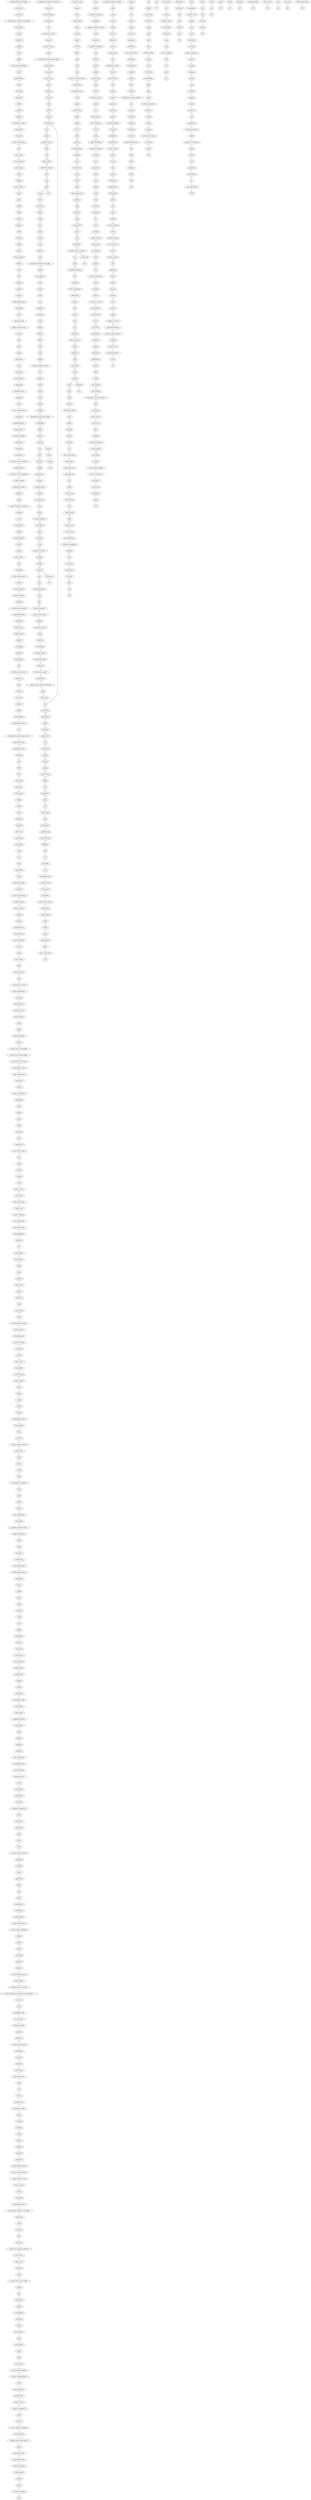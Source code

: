 graph G {
	compound=true
	00 [label="windshield mount bracket"]
	01 [label="arrival time"]
	02 [label=locations]
	03 [label="navigating to a specific destination"]
	04 [label="dash mount"]
	05 [label=missed]
	06 [label=satellites]
	07 [label=stopped]
	08 [label="set up"]
	09 [label=bigger]
	010 [label="blue tooth technology"]
	011 [label=prices]
	012 [label=immediately]
	013 [label=towns]
	014 [label=elevation]
	015 [label=announces]
	016 [label=audible]
	017 [label=updated]
	018 [label=entering]
	019 [label="satellite coverage"]
	020 [label=incomplete]
	021 [label=alternate]
	022 [label="route instructions"]
	023 [label=mac]
	024 [label="power plug"]
	025 [label="user-interface"]
	026 [label="wide screen"]
	027 [label=reality]
	028 [label=garbage]
	029 [label="touch screen"]
	030 [label=larger]
	031 [label=goofy]
	032 [label=visible]
	033 [label=points]
	034 [label=respond]
	035 [label=mapped]
	036 [label=quirk]
	037 [label=services]
	038 [label=trouble]
	039 [label=menus]
	040 [label=pronunciation]
	041 [label=mileage]
	042 [label=zoom]
	043 [label=fits]
	044 [label=troubles]
	045 [label=perform]
	046 [label=controls]
	047 [label="trip planning tool"]
	048 [label=navigating]
	049 [label=street]
	050 [label="acquisition time"]
	051 [label="leather carrying case"]
	052 [label=exceeds]
	053 [label=lock]
	054 [label=wait]
	055 [label=details]
	056 [label="well-priced"]
	057 [label=listen]
	058 [label=accurately]
	059 [label=recalculating]
	060 [label=pocketable]
	061 [label="winshield mount"]
	062 [label=longitude]
	063 [label=record]
	064 [label="time to destination"]
	065 [label=navigated]
	066 [label="lodging features"]
	067 [label="update policy"]
	068 [label="customer support"]
	069 [label=recognition]
	070 [label=rerouting]
	071 [label=dynamically]
	072 [label="turn by turn instructions"]
	073 [label="traffic feature"]
	074 [label="customer service response"]
	075 [label="traffic warning"]
	076 [label="mounting bracket"]
	077 [label=hospitals]
	078 [label=scope]
	079 [label="point of interest database"]
	080 [label=rebooted]
	081 [label="re-calc"]
	082 [label="satellite info"]
	083 [label=reading]
	084 [label="vertical height"]
	085 [label=accents]
	086 [label=quicker]
	087 [label="voice volume"]
	088 [label=late]
	089 [label=resolution]
	090 [label="touch screen menu"]
	091 [label=receiver]
	092 [label="route changes"]
	093 [label="battery backup"]
	094 [label=computed]
	095 [label="touch screen interface"]
	096 [label="audible directions"]
	097 [label=readability]
	098 [label="leather case"]
	099 [label="traffic update"]
	0100 [label=settings]
	0101 [label="re-mapped"]
	0102 [label=foolproof]
	0103 [label=navigational]
	0104 [label=pin]
	0105 [label="functions and menus"]
	0106 [label=numerous]
	0107 [label=bang]
	0108 [label=sensitive]
	0109 [label="view map"]
	0110 [label=theaters]
	0111 [label=higher]
	0112 [label=downloading]
	0113 [label="audiobooks feature"]
	0114 [label=size]
	0115 [label="inputting the street name or city"]
	0116 [label="internal memory"]
	0117 [label="mapping feature"]
	0118 [label=advanced]
	0119 [label=age]
	0120 [label=clock]
	0121 [label=stow]
	0122 [label="up-to-date"]
	0123 [label=pronounce]
	0124 [label="install maps"]
	0125 [label=lodging]
	0126 [label=robotic]
	0127 [label=easiest]
	0128 [label=annoying]
	0129 [label=recognize]
	0130 [label="short cuts"]
	0131 [label="street map"]
	0132 [label="free update"]
	0133 [label=circles]
	0134 [label=eyes]
	0135 [label=miles]
	0136 [label=upgradable]
	0137 [label=lowest]
	0138 [label="firmware update"]
	0139 [label=avoidance]
	0140 [label="voice turn indicator"]
	0141 [label="traffic features"]
	0142 [label="grocery stores"]
	0143 [label=visibility]
	0144 [label=latitude]
	0145 [label="bluetooth sync"]
	0146 [label="internal drive"]
	0147 [label="service stations"]
	0148 [label="re-route"]
	0149 [label=detail]
	0150 [label="new version"]
	0151 [label=field]
	0152 [label="time of arrival"]
	0153 [label=cup]
	0154 [label="calculates the route"]
	0155 [label="alarm clock feature"]
	0156 [label=shortcuts]
	0157 [label="extra features"]
	0158 [label="ability to zoom"]
	0159 [label="online support"]
	0160 [label=jumps]
	0161 [label=lodges]
	0162 [label="software update"]
	0163 [label=clearest]
	0164 [label="mount for the windshield"]
	0165 [label="turn by turn voice prompts"]
	0166 [label="estimated arrival time"]
	0167 [label="instruction to turn"]
	0168 [label="input information"]
	0169 [label="screen size"]
	0170 [label=wasted]
	0171 [label="points of interests"]
	0172 [label=knowledge]
	0173 [label=quirks]
	0174 [label="pre-plot"]
	0175 [label=major]
	0176 [label=upload]
	0177 [label="map data"]
	0178 [label=spent]
	0179 [label="parking lots"]
	0180 [label="size of the screen"]
	0181 [label=lags]
	0182 [label=tough]
	0183 [label=smooth]
	0184 [label=charged]
	0185 [label=visual]
	0186 [label="street to turn"]
	0187 [label="lock feature"]
	0188 [label="bean bag mount"]
	0189 [label="robotic voice"]
	0190 [label="closest location"]
	0191 [label="vocal commands"]
	0192 [label="names of streets"]
	0193 [label=knowledgeable]
	0194 [label=refigured]
	0195 [label=die]
	0196 [label="user-friendly"]
	0197 [label=investments]
	0198 [label=defect]
	0199 [label=drive]
	0200 [label=expense]
	0201 [label="power cord"]
	0202 [label=precise]
	0203 [label=functions]
	0204 [label=sized]
	0205 [label=connecting]
	0206 [label=strong]
	0207 [label="recalculation warning"]
	0208 [label="antenna input"]
	0209 [label=underestimates]
	0210 [label="verbal warning"]
	0211 [label=congested]
	0212 [label=reduced]
	0213 [label="time to turn"]
	0214 [label=investment]
	0215 [label="routing mode"]
	0216 [label="search engine"]
	0217 [label=waste]
	0218 [label=design]
	0219 [label=canada]
	0220 [label=choose]
	0221 [label=minimal]
	0222 [label="synthesized voices"]
	0223 [label="trip planning"]
	0224 [label=sharp]
	0225 [label=accuracy]
	0226 [label="text-to-speech feature"]
	0227 [label="traffic alerts"]
	0228 [label=glitch]
	0229 [label=beauty]
	0230 [label=routed]
	0231 [label=bangs]
	0232 [label="coverage of navigation"]
	0233 [label=colors]
	0234 [label=night]
	0235 [label=budget]
	0236 [label=halfway]
	0237 [label="map coordinates"]
	0238 [label=directional]
	0239 [label="satellite acquisition time"]
	0240 [label="display brightness"]
	0241 [label=stable]
	0242 [label=wider]
	0243 [label=problems]
	0244 [label=cumbersome]
	0245 [label="verbal directions"]
	0246 [label="audible information"]
	0247 [label=compatible]
	0248 [label=breeze]
	0249 [label=guided]
	0250 [label=looses]
	0251 [label=vague]
	0252 [label=acquired]
	0253 [label=cradle]
	0254 [label=stays]
	0255 [label=lagged]
	0256 [label=convenience]
	0257 [label=defective]
	0258 [label="road trips"]
	0259 [label="carrying case"]
	0260 [label="map up-grade"]
	0261 [label="traffic report"]
	0262 [label="audible book"]
	0263 [label=colleges]
	0264 [label=loudest]
	0265 [label=functioning]
	0266 [label="recalculate route"]
	0267 [label=recalculation]
	0268 [label="audio books"]
	0269 [label="mapping software"]
	0270 [label="traffic lights"]
	0271 [label=malls]
	0272 [label=efficient]
	0273 [label=outdated]
	0274 [label=designers]
	0275 [label="voice navigation"]
	0276 [label="navigation points"]
	0277 [label="route planning"]
	0278 [label=responsiveness]
	0279 [label=saving]
	0280 [label="map update"]
	0281 [label="post offices"]
	0282 [label="local data"]
	0283 [label="inherent congestion"]
	0284 [label=froze]
	0285 [label=businesses]
	0286 [label=inaccurate]
	0287 [label=closer]
	0288 [label=shows]
	0289 [label=covers]
	0290 [label="turn-by-turn directions"]
	0291 [label=acquiring]
	0292 [label=daylight]
	0293 [label=slower]
	0294 [label=dashboard]
	0295 [label=broad]
	0296 [label=slim]
	0297 [label=empty]
	0298 [label=microphone]
	0299 [label=calculations]
	0300 [label="traffic updates"]
	0301 [label="support experience"]
	0302 [label="touch screen capability"]
	0303 [label=showed]
	0304 [label=qwerty]
	0305 [label=bulkier]
	0306 [label=visualized]
	0307 [label=graphics]
	0308 [label=glitches]
	0309 [label="re-calculating routes"]
	0310 [label="input method"]
	0311 [label="estimated time of arrival"]
	0312 [label="auto re-routing for incorrect turns features"]
	0313 [label="rest area"]
	0314 [label=share]
	0315 [label="headphone plug"]
	0316 [label="re-calculates"]
	0317 [label="window bracket"]
	0318 [label=pinpoint]
	0319 [label=hardware]
	0320 [label="satellite acquisition"]
	0321 [label=complicated]
	0322 [label=machine]
	0323 [label=exceeded]
	0324 [label=replaceable]
	0325 [label="point of interest"]
	0326 [label=priced]
	0327 [label=rich]
	0328 [label=misses]
	0329 [label="satelite view"]
	0330 [label="graphical control"]
	0331 [label=pricey]
	0332 [label=avoiding]
	0333 [label=searches]
	0334 [label=telling]
	0335 [label=airports]
	0336 [label=complete]
	0337 [label=infinitely]
	0338 [label=adjustable]
	0339 [label="recalculating feature"]
	0340 [label="touch screen feature"]
	0341 [label="interface and set up"]
	0342 [label="screen clarity"]
	0343 [label=sharper]
	0344 [label=recharged]
	0345 [label="windshield mount"]
	0346 [label="enunciation of streets and roads"]
	0347 [label=addressing]
	0348 [label=abroad]
	0349 [label=reroutes]
	0350 [label=free]
	0351 [label="gas prices"]
	0352 [label="support for mapping software"]
	0353 [label="turn by turn"]
	0354 [label="feature set"]
	0355 [label=extensive]
	0356 [label=combo]
	0357 [label="audio names of the street"]
	0358 [label=steered]
	0359 [label=bill]
	0360 [label="auto detour"]
	0361 [label=garbled]
	0362 [label=customizable]
	0363 [label=receiving]
	0364 [label=sounds]
	0365 [label="tech support"]
	0366 [label=paid]
	0367 [label=recalculated]
	0368 [label=dollars]
	0369 [label=proof]
	0370 [label="map screen"]
	0371 [label="day-to-day navigating"]
	0372 [label="battery saving options"]
	0373 [label=layout]
	0374 [label="map databases"]
	0375 [label="pocket-sized"]
	0376 [label="battery meter"]
	0377 [label="speech recognition"]
	0378 [label=sound]
	0379 [label=favorites]
	0380 [label="text to speech capability"]
	0381 [label="tourism places"]
	0382 [label="talking street name feature"]
	0383 [label=quirky]
	0384 [label="instruction book"]
	0385 [label="bluetooth feature"]
	0386 [label="software updates"]
	0387 [label="traffic reports"]
	0388 [label=obsolete]
	0389 [label=notify]
	0390 [label="car power adapter"]
	10 [label="pedestrian navigation function"]
	11 [label="small size"]
	12 [label="menu options"]
	13 [label=usefulness]
	14 [label=user]
	15 [label="auto-adjust mode"]
	16 [label=prompts]
	17 [label="route choices"]
	18 [label=adjust]
	19 [label="windshield mount power supply"]
	110 [label=cheaper]
	111 [label=bugs]
	112 [label=suction]
	113 [label="shortest route"]
	114 [label=changed]
	115 [label="eating places"]
	116 [label="dining info"]
	117 [label="spoken street names"]
	118 [label=led]
	119 [label=opposite]
	120 [label=attractions]
	121 [label="restaurants and hotels"]
	122 [label=sunglasses]
	123 [label=freezes]
	124 [label=cable]
	125 [label="fast route"]
	126 [label="choice of views"]
	127 [label=dead]
	128 [label=reception]
	129 [label=calling]
	130 [label=reconfigured]
	131 [label="speaker phone"]
	132 [label=find]
	133 [label=warns]
	134 [label=travelling]
	135 [label="input intersections"]
	136 [label=compact]
	137 [label=speed]
	138 [label=frozen]
	139 [label=effective]
	140 [label="automatic updates"]
	141 [label=working]
	142 [label=accent]
	143 [label="map display"]
	144 [label=roads]
	145 [label=bargain]
	146 [label=hands]
	147 [label=tons]
	148 [label=adequate]
	149 [label=recognized]
	150 [label=choice]
	151 [label=carry]
	152 [label="to find a satellite"]
	153 [label=lane]
	154 [label=europe]
	155 [label=load]
	156 [label=handy]
	157 [label=fell]
	158 [label=sexy]
	159 [label=updates]
	160 [label=dependable]
	161 [label=operation]
	162 [label=drawbacks]
	163 [label="startup time"]
	164 [label=cities]
	165 [label=bulky]
	166 [label="battery life"]
	167 [label=predict]
	168 [label=quickest]
	169 [label=cost]
	170 [label="european maps"]
	171 [label=buck]
	172 [label=acquire]
	173 [label=weight]
	174 [label=suggestions]
	175 [label=portable]
	176 [label="satellite signal"]
	177 [label=inability]
	178 [label="auto dimmer"]
	179 [label=exact]
	180 [label=parks]
	181 [label=supermarkets]
	182 [label=lacks]
	183 [label="touch-screen"]
	184 [label="alternative directions"]
	185 [label="directions on multi-lane highways"]
	186 [label=freeze]
	187 [label=portability]
	188 [label="country roads"]
	189 [label=designed]
	190 [label=slide]
	191 [label=streets]
	192 [label="voice directions"]
	193 [label=message]
	194 [label="brightness of the screen"]
	195 [label="technical support"]
	196 [label="saying street names"]
	197 [label=eateries]
	198 [label="portable system"]
	199 [label=setup]
	1100 [label=shortcut]
	1101 [label=lightweight]
	1102 [label="satellite signals"]
	1103 [label="external antenna"]
	1104 [label=estimates]
	1105 [label="instruction manual"]
	1106 [label=spectacular]
	1107 [label="feature of lane specific directions"]
	1108 [label=motel]
	1109 [label="traffic data"]
	1110 [label="detour feature"]
	1111 [label=reasonable]
	1112 [label=hangs]
	1113 [label=odd]
	1114 [label="preloaded information"]
	1115 [label="real-time traffic"]
	1116 [label=upgradeable]
	1117 [label=incorrectly]
	1118 [label="favorite places"]
	1119 [label="traffic service"]
	1120 [label=responsive]
	1121 [label="to get around traffic"]
	1122 [label=heard]
	1123 [label="on-screen buttons"]
	1124 [label=restricted]
	1125 [label=shut]
	1126 [label=rely]
	1127 [label="price range"]
	1128 [label=stuck]
	1129 [label=performed]
	1130 [label="updated map"]
	1131 [label="voice direction"]
	1132 [label=difficulty]
	1133 [label=alot]
	1134 [label=tts]
	1135 [label="free traffic"]
	1136 [label=reset]
	1137 [label=straightforward]
	1138 [label="suction mount"]
	1139 [label=accessories]
	1140 [label=landmarks]
	1141 [label="name of the street"]
	1142 [label=adjustment]
	1143 [label="sound quality"]
	1144 [label=traffic]
	1145 [label=broken]
	1146 [label=penny]
	1147 [label="audio quality"]
	1148 [label=timely]
	1149 [label="ease of operation"]
	20 [label="response time"]
	21 [label=amount]
	22 [label=lower]
	23 [label=configurable]
	24 [label=faster]
	25 [label=prompt]
	26 [label=delete]
	27 [label=carried]
	28 [label=mirror]
	29 [label=glue]
	210 [label=finds]
	211 [label="remote control"]
	212 [label=turned]
	213 [label=connectivity]
	214 [label="window mount"]
	215 [label=stick]
	216 [label=change]
	217 [label=misdirected]
	218 [label=player]
	219 [label=support]
	220 [label="route recalculation command"]
	221 [label=brighter]
	222 [label=longer]
	223 [label=powerful]
	224 [label="window holder"]
	225 [label=pedestrians]
	226 [label=upgraded]
	227 [label=chose]
	228 [label=remove]
	229 [label=sticky]
	230 [label=slow]
	231 [label=gps]
	232 [label=glued]
	233 [label=variety]
	234 [label=hand]
	235 [label=deal]
	236 [label="search mode"]
	237 [label="touchscreen capabilities"]
	238 [label="route calculation"]
	239 [label=recomputes]
	240 [label="update the software"]
	241 [label=died]
	242 [label="satellite reception"]
	243 [label=lose]
	244 [label=confusing]
	245 [label="voice recognition"]
	246 [label=information]
	247 [label=difficult]
	248 [label=wide]
	249 [label=farther]
	250 [label=fuel]
	251 [label=written]
	252 [label=addresses]
	253 [label=save]
	254 [label=faulty]
	255 [label="user interface"]
	256 [label=stop]
	257 [label="mp3 player feature"]
	258 [label="re-routing instructions"]
	259 [label="custom routes"]
	260 [label=readable]
	261 [label=case]
	262 [label=food]
	263 [label=corrects]
	264 [label="dash-mount disk"]
	265 [label=view]
	266 [label=picked]
	267 [label=hesitant]
	268 [label=limited]
	269 [label=essential]
	270 [label=color]
	271 [label="voice instructions"]
	272 [label=widescreen]
	273 [label="operate system"]
	274 [label="mounting arm"]
	275 [label=put]
	276 [label=awhile]
	277 [label="custom case"]
	278 [label="route detail"]
	279 [label=drop]
	280 [label="traveling metrics"]
	281 [label=dated]
	282 [label=touchscreen]
	283 [label="text-to-voice"]
	284 [label="zip code option"]
	285 [label="software navagation"]
	286 [label=problem]
	287 [label=area]
	288 [label="voice level"]
	289 [label=convenient]
	290 [label=distances]
	30 [label=clear]
	31 [label=stores]
	32 [label="software program"]
	33 [label=languages]
	34 [label="hardware update system"]
	35 [label=cheap]
	36 [label="map view"]
	37 [label="satellite connection"]
	38 [label=road]
	39 [label=detours]
	310 [label="programming a route"]
	311 [label=stats]
	312 [label="repair fees"]
	313 [label=huge]
	314 [label=reroute]
	315 [label="alternate route"]
	316 [label=attach]
	317 [label=value]
	318 [label="golf courses"]
	319 [label="movie theaters"]
	320 [label=announced]
	321 [label="connection to satellites"]
	322 [label="signal aquisition"]
	323 [label="bluetooth headset"]
	324 [label=business]
	325 [label=lasts]
	326 [label="menu icon"]
	327 [label=holder]
	328 [label=stylus]
	329 [label=timing]
	330 [label=power]
	331 [label=crisp]
	332 [label=renewals]
	333 [label=accessible]
	334 [label=pay]
	335 [label=worse]
	336 [label=traveling]
	337 [label="traffic receiver"]
	338 [label="power port"]
	339 [label=guarantees]
	340 [label=excellent]
	341 [label=connection]
	342 [label=stay]
	343 [label="receiver sensitivity"]
	344 [label=secure]
	345 [label=knowing]
	346 [label=address]
	347 [label="customer service"]
	348 [label="map updates"]
	349 [label="voice prompt"]
	350 [label=rerouted]
	351 [label="map views"]
	352 [label=effortlessly]
	353 [label=displayed]
	354 [label=options]
	355 [label="audio book"]
	356 [label=affordability]
	357 [label=portion]
	358 [label=menu]
	359 [label=version]
	360 [label=operating]
	361 [label="safe mode"]
	362 [label="ease of operating"]
	363 [label=ease]
	364 [label=drawback]
	365 [label="menu system"]
	366 [label="easy-to-use"]
	367 [label=place]
	368 [label=updating]
	369 [label="updating program"]
	370 [label=valued]
	371 [label="blue tooth"]
	372 [label=charger]
	373 [label="car and home charger"]
	374 [label="value for the price"]
	375 [label=calculates]
	376 [label="latest map"]
	377 [label=companion]
	378 [label=reboot]
	40 [label="street and highway names"]
	41 [label=junk]
	42 [label=audio]
	43 [label=wanted]
	44 [label=locked]
	45 [label=market]
	46 [label=reflective]
	47 [label=detour]
	48 [label=restaurants]
	49 [label=part]
	410 [label="voice prompts"]
	411 [label=manual]
	412 [label=questionable]
	413 [label=loud]
	414 [label=loading]
	415 [label=software]
	416 [label=feedback]
	417 [label=viewable]
	418 [label=packed]
	419 [label="consistant signal"]
	420 [label=navigate]
	421 [label=navigation]
	422 [label=installation]
	423 [label="detour routes"]
	424 [label=louder]
	425 [label=caution]
	426 [label=trust]
	427 [label=display]
	428 [label="stiff mount"]
	429 [label=performance]
	430 [label=affordable]
	431 [label=mount]
	432 [label=mile]
	433 [label=heavy]
	434 [label=guiding]
	435 [label="screen display"]
	436 [label=rental]
	437 [label="friction mount"]
	438 [label="core functions"]
	439 [label=receive]
	440 [label=recalculates]
	441 [label=pita]
	442 [label=lightning]
	443 [label=trusty]
	444 [label=loaded]
	445 [label=operate]
	446 [label=antenna]
	447 [label=turns]
	448 [label=incorrect]
	449 [label=simple]
	450 [label=fast]
	451 [label="nagivation features"]
	452 [label="text to speech feature"]
	453 [label=scrolling]
	454 [label="fastest route"]
	455 [label="mounting fixture"]
	456 [label=voices]
	50 [label=speaker]
	51 [label=closed]
	52 [label=trip]
	53 [label=connect]
	54 [label=charge]
	55 [label=announce]
	56 [label=quickness]
	57 [label=preloaded]
	58 [label="voice instruction"]
	59 [label=functional]
	510 [label=destinations]
	511 [label=acquires]
	512 [label=reliable]
	513 [label=loose]
	514 [label=detailed]
	515 [label="destination announcements"]
	516 [label=job]
	517 [label=feature]
	518 [label=purchase]
	519 [label=confused]
	520 [label=searching]
	521 [label=maintain]
	522 [label="pedestrian feature"]
	523 [label=gas]
	524 [label=hold]
	525 [label=track]
	526 [label=simplicity]
	527 [label=rapid]
	528 [label=pick]
	60 [label=lag]
	61 [label=needed]
	62 [label=recalculate]
	63 [label=mounting]
	64 [label=signal]
	65 [label=slick]
	66 [label=trips]
	67 [label=hour]
	68 [label="traffic routing"]
	69 [label=fastest]
	610 [label=mp3]
	611 [label="traffic info"]
	612 [label=functionality]
	613 [label=light]
	614 [label=point]
	615 [label=easily]
	616 [label="traffic information"]
	617 [label=program]
	618 [label=worked]
	619 [label=volume]
	620 [label=strange]
	621 [label="suction cup mount"]
	622 [label=customize]
	623 [label=money]
	70 [label=use]
	80 [label="gas stations"]
	81 [label=eat]
	82 [label=routing]
	83 [label="books on tape"]
	84 [label=occasionally]
	85 [label=download]
	86 [label=loses]
	87 [label=input]
	88 [label="text to speech"]
	89 [label=front]
	810 [label=fail]
	811 [label=purse]
	90 [label=destination]
	91 [label=directions]
	92 [label=add]
	93 [label=voice]
	94 [label=product]
	95 [label=warn]
	100 [label=knew]
	101 [label=misleading]
	102 [label="memory card"]
	103 [label=location]
	104 [label=price]
	105 [label=easier]
	106 [label=instruction]
	107 [label=warning]
	108 [label="power connector"]
	109 [label=poorest]
	1010 [label=marking]
	1011 [label=language]
	1012 [label=located]
	1013 [label=issue]
	1014 [label=installed]
	1015 [label=mapping]
	1016 [label=smaller]
	1017 [label=landmark]
	1018 [label=plan]
	1019 [label=inexpensive]
	1020 [label="spoken directions"]
	1021 [label=bright]
	1022 [label="hotel or restaurant"]
	1023 [label=option]
	1024 [label=console]
	1025 [label=poor]
	1026 [label=handsfree]
	1027 [label="dead-ended"]
	1028 [label=fit]
	1029 [label="zip code feature"]
	110 [label=intersection]
	111 [label="re-acquire"]
	112 [label="ease of use"]
	113 [label=locate]
	114 [label=bypasses]
	115 [label=directed]
	116 [label=work]
	117 [label=lasted]
	118 [label=hearing]
	119 [label=comfortable]
	1110 [label=fall]
	1111 [label=calculated]
	1112 [label="mp3 player"]
	1113 [label=speaks]
	1114 [label=database]
	1115 [label="reality view"]
	1116 [label=list]
	1117 [label=instructing]
	1118 [label=pricing]
	1119 [label=storage]
	1120 [label=speech]
	1121 [label="street names"]
	1122 [label=finding]
	1123 [label=error]
	1124 [label=brightness]
	1125 [label=hours]
	120 [label=low]
	121 [label=names]
	122 [label="spoken words"]
	123 [label=kinks]
	124 [label=cute]
	125 [label="high schools"]
	126 [label="traffic fm receiver"]
	127 [label=big]
	128 [label=date]
	129 [label=high]
	130 [label=screen]
	131 [label=travel]
	132 [label=downside]
	133 [label=ability]
	134 [label=wrong]
	135 [label=lost]
	136 [label=places]
	137 [label=washed]
	140 [label=unit]
	141 [label="integrated vehicle power cable"]
	150 [label=worth]
	151 [label=friendly]
	152 [label=flawless]
	153 [label=phone]
	154 [label=solid]
	155 [label=map]
	156 [label=quickly]
	157 [label="bluetooth phone feature"]
	160 [label=short]
	161 [label=install]
	162 [label=close]
	163 [label=speak]
	164 [label=navigator]
	165 [label="windshield suction cup mounts"]
	166 [label=windshield]
	167 [label=follow]
	168 [label=advance]
	169 [label=position]
	1610 [label=seconds]
	1611 [label=hotels]
	1612 [label=features]
	170 [label=real]
	171 [label=enter]
	172 [label=direction]
	180 [label=direct]
	181 [label="human interface"]
	182 [label="msn direct"]
	183 [label=latest]
	184 [label=interface]
	185 [label=vocals]
	186 [label="points of interest"]
	187 [label=satellite]
	188 [label=hostility]
	189 [label=memory]
	1810 [label="suction cup"]
	190 [label=read]
	191 [label=blue]
	192 [label=preprogrammed]
	193 [label=hang]
	194 [label=poi]
	200 [label=minute]
	201 [label=easy]
	202 [label=back]
	203 [label=screwed]
	204 [label=shortest]
	210 [label=time]
	211 [label=text]
	212 [label="text to voice converter"]
	220 [label=correct]
	221 [label=hard]
	222 [label=battery]
	223 [label=programming]
	224 [label=available]
	225 [label=issues]
	226 [label=instructions]
	227 [label=quick]
	228 [label=search]
	230 [label="local information"]
	231 [label=intuitive]
	232 [label=long]
	233 [label=function]
	234 [label=range]
	235 [label=malfunction]
	236 [label=music]
	237 [label=info]
	238 [label=bluetooth]
	239 [label="traffic receiver function"]
	2310 [label=restaurant]
	240 [label=turn]
	241 [label=small]
	250 [label=new]
	251 [label=usa]
	252 [label=flawlessly]
	253 [label="text-to-speech"]
	254 [label=quality]
	255 [label=expensive]
	256 [label=large]
	257 [label="gas station"]
	258 [label=tunnel]
	259 [label=window]
	2510 [label=reliability]
	260 [label=route]
	261 [label=hear]
	270 [label=car]
	280 [label="traffic system"]
	281 [label=need]
	290 [label=accurate]
	291 [label=hotel]
	292 [label=call]
	300 [label=routes]
	301 [label=buy]
	310 [label=pocket]
	311 [label=update]
	312 [label=understand]
	320 [label=service]
	321 [label=works]
	330 [label=maps]
	340 [label=tooth]
	341 [label=minutes]
	350 [label=found]
	360 [label="mp3 playing"]
	361 [label="book reading"]
	362 [label="enunciation of street names"]
	370 [label="time estimate"]
	380 [label=scratch]
	390 [label=fragile]
	400 [label=batteries]
	410 [label="pedestrian mode"]
	420 [label=oriented]
	430 [label=limitations]
	440 [label="safety feature"]
	450 [label="satelite receiver"]
	460 [label=measurements]
	470 [label="gass station"]
	480 [label=ultra]
	490 [label="data base"]
	500 [label="traffic monitoring"]
	00 -- 01
	01 -- 02
	02 -- 03
	03 -- 04
	04 -- 05
	05 -- 06
	06 -- 07
	07 -- 08
	08 -- 09
	09 -- 010
	010 -- 011
	011 -- 012
	012 -- 013
	013 -- 014
	014 -- 015
	015 -- 016
	016 -- 017
	017 -- 018
	018 -- 019
	019 -- 020
	020 -- 021
	021 -- 022
	022 -- 023
	023 -- 024
	024 -- 025
	025 -- 026
	026 -- 027
	027 -- 028
	028 -- 029
	029 -- 030
	030 -- 031
	031 -- 032
	032 -- 033
	033 -- 034
	034 -- 035
	035 -- 036
	036 -- 037
	037 -- 038
	038 -- 039
	039 -- 040
	040 -- 041
	041 -- 042
	042 -- 043
	043 -- 044
	044 -- 045
	045 -- 046
	046 -- 047
	047 -- 048
	048 -- 049
	049 -- 050
	050 -- 051
	051 -- 052
	052 -- 053
	053 -- 054
	054 -- 055
	055 -- 056
	056 -- 057
	057 -- 058
	058 -- 059
	059 -- 060
	060 -- 061
	061 -- 062
	062 -- 063
	063 -- 064
	064 -- 065
	065 -- 066
	066 -- 067
	067 -- 068
	068 -- 069
	069 -- 070
	070 -- 071
	071 -- 072
	072 -- 073
	073 -- 074
	074 -- 075
	075 -- 076
	076 -- 077
	077 -- 078
	078 -- 079
	079 -- 080
	080 -- 081
	081 -- 082
	082 -- 083
	083 -- 084
	084 -- 085
	085 -- 086
	086 -- 087
	087 -- 088
	088 -- 089
	089 -- 090
	090 -- 091
	091 -- 092
	092 -- 093
	093 -- 094
	094 -- 095
	095 -- 096
	096 -- 097
	097 -- 098
	098 -- 099
	099 -- 0100
	0100 -- 0101
	0101 -- 0102
	0102 -- 0103
	0103 -- 0104
	0104 -- 0105
	0105 -- 0106
	0106 -- 0107
	0107 -- 0108
	0108 -- 0109
	0109 -- 0110
	0110 -- 0111
	0111 -- 0112
	0112 -- 0113
	0113 -- 0114
	0114 -- 0115
	0115 -- 0116
	0116 -- 0117
	0117 -- 0118
	0118 -- 0119
	0119 -- 0120
	0120 -- 0121
	0121 -- 0122
	0122 -- 0123
	0123 -- 0124
	0124 -- 0125
	0125 -- 0126
	0126 -- 0127
	0127 -- 0128
	0128 -- 0129
	0129 -- 0130
	0130 -- 0131
	0131 -- 0132
	0132 -- 0133
	0133 -- 0134
	0134 -- 0135
	0135 -- 0136
	0136 -- 0137
	0137 -- 0138
	0138 -- 0139
	0139 -- 0140
	0140 -- 0141
	0141 -- 0142
	0142 -- 0143
	0143 -- 0144
	0144 -- 0145
	0145 -- 0146
	0146 -- 0147
	0147 -- 0148
	0148 -- 0149
	0149 -- 0150
	0150 -- 0151
	0151 -- 0152
	0152 -- 0153
	0153 -- 0154
	0154 -- 0155
	0155 -- 0156
	0156 -- 0157
	0157 -- 0158
	0158 -- 0159
	0159 -- 0160
	0160 -- 0161
	0161 -- 0162
	0162 -- 0163
	0163 -- 0164
	0164 -- 0165
	0165 -- 0166
	0166 -- 0167
	0167 -- 0168
	0168 -- 0169
	0169 -- 0170
	0170 -- 0171
	0171 -- 0172
	0172 -- 0173
	0173 -- 0174
	0174 -- 0175
	0175 -- 0176
	0176 -- 0177
	0177 -- 0178
	0178 -- 0179
	0179 -- 0180
	0180 -- 0181
	0181 -- 0182
	0182 -- 0183
	0183 -- 0184
	0184 -- 0185
	0185 -- 0186
	0186 -- 0187
	0187 -- 0188
	0188 -- 0189
	0189 -- 0190
	0190 -- 0191
	0191 -- 0192
	0192 -- 0193
	0193 -- 0194
	0194 -- 0195
	0195 -- 0196
	0196 -- 0197
	0197 -- 0198
	0198 -- 0199
	0199 -- 0200
	0200 -- 0201
	0201 -- 0202
	0202 -- 0203
	0203 -- 0204
	0204 -- 0205
	0205 -- 0206
	0206 -- 0207
	0207 -- 0208
	0208 -- 0209
	0209 -- 0210
	0210 -- 0211
	0211 -- 0212
	0212 -- 0213
	0213 -- 0214
	0214 -- 0215
	0215 -- 0216
	0216 -- 0217
	0217 -- 0218
	0218 -- 0219
	0219 -- 0220
	0220 -- 0221
	0221 -- 0222
	0222 -- 0223
	0223 -- 0224
	0224 -- 0225
	0225 -- 0226
	0226 -- 0227
	0227 -- 0228
	0228 -- 0229
	0229 -- 0230
	0230 -- 0231
	0231 -- 0232
	0232 -- 0233
	0233 -- 0234
	0234 -- 0235
	0235 -- 0236
	0236 -- 0237
	0237 -- 0238
	0238 -- 0239
	0239 -- 0240
	0240 -- 0241
	0241 -- 0242
	0242 -- 0243
	0243 -- 0244
	0244 -- 0245
	0245 -- 0246
	0246 -- 0247
	0247 -- 0248
	0248 -- 0249
	0249 -- 0250
	0250 -- 0251
	0251 -- 0252
	0252 -- 0253
	0253 -- 0254
	0254 -- 0255
	0255 -- 0256
	0256 -- 0257
	0257 -- 0258
	0258 -- 0259
	0259 -- 0260
	0260 -- 0261
	0261 -- 0262
	0262 -- 0263
	0263 -- 0264
	0264 -- 0265
	0265 -- 0266
	0266 -- 0267
	0267 -- 0268
	0268 -- 0269
	0269 -- 0270
	0270 -- 0271
	0271 -- 0272
	0272 -- 0273
	0273 -- 0274
	0274 -- 0275
	0275 -- 0276
	0276 -- 0277
	0277 -- 0278
	0278 -- 0279
	0279 -- 0280
	0280 -- 0281
	0281 -- 0282
	0282 -- 0283
	0283 -- 0284
	0284 -- 0285
	0285 -- 0286
	0286 -- 0287
	0287 -- 0288
	0288 -- 0289
	0289 -- 0290
	0290 -- 0291
	0291 -- 0292
	0292 -- 0293
	0293 -- 0294
	0294 -- 0295
	0295 -- 0296
	0296 -- 0297
	0297 -- 0298
	0298 -- 0299
	0299 -- 0300
	0300 -- 0301
	0301 -- 0302
	0302 -- 0303
	0303 -- 0304
	0304 -- 0305
	0305 -- 0306
	0306 -- 0307
	0307 -- 0308
	0308 -- 0309
	0309 -- 0310
	0310 -- 0311
	0311 -- 0312
	0312 -- 0313
	0313 -- 0314
	0314 -- 0315
	0315 -- 0316
	0316 -- 0317
	0317 -- 0318
	0318 -- 0319
	0319 -- 0320
	0320 -- 0321
	0321 -- 0322
	0322 -- 0323
	0323 -- 0324
	0324 -- 0325
	0325 -- 0326
	0326 -- 0327
	0327 -- 0328
	0328 -- 0329
	0329 -- 0330
	0330 -- 0331
	0331 -- 0332
	0332 -- 0333
	0333 -- 0334
	0334 -- 0335
	0335 -- 0336
	0336 -- 0337
	0337 -- 0338
	0338 -- 0339
	0339 -- 0340
	0340 -- 0341
	0341 -- 0342
	0342 -- 0343
	0343 -- 0344
	0344 -- 0345
	0345 -- 0346
	0346 -- 0347
	0347 -- 0348
	0348 -- 0349
	0349 -- 0350
	0350 -- 0351
	0351 -- 0352
	0352 -- 0353
	0353 -- 0354
	0354 -- 0355
	0355 -- 0356
	0356 -- 0357
	0357 -- 0358
	0358 -- 0359
	0359 -- 0360
	0360 -- 0361
	0361 -- 0362
	0362 -- 0363
	0363 -- 0364
	0364 -- 0365
	0365 -- 0366
	0366 -- 0367
	0367 -- 0368
	0368 -- 0369
	0369 -- 0370
	0370 -- 0371
	0371 -- 0372
	0372 -- 0373
	0373 -- 0374
	0374 -- 0375
	0375 -- 0376
	0376 -- 0377
	0377 -- 0378
	0378 -- 0379
	0379 -- 0380
	0380 -- 0381
	0381 -- 0382
	0382 -- 0383
	0383 -- 0384
	0384 -- 0385
	0385 -- 0386
	0386 -- 0387
	0387 -- 0388
	0388 -- 0389
	0389 -- 0390
	0390 -- 0391
	10 -- 11
	11 -- 12
	12 -- 13
	13 -- 14
	14 -- 15
	15 -- 16
	16 -- 17
	17 -- 18
	18 -- 19
	19 -- 110
	110 -- 111
	111 -- 112
	112 -- 113
	113 -- 114
	114 -- 115
	115 -- 116
	116 -- 117
	117 -- 118
	118 -- 119
	119 -- 120
	120 -- 121
	121 -- 122
	122 -- 123
	123 -- 124
	124 -- 125
	125 -- 126
	126 -- 127
	127 -- 128
	128 -- 129
	129 -- 130
	130 -- 131
	131 -- 132
	132 -- 133
	133 -- 134
	134 -- 135
	135 -- 136
	136 -- 137
	137 -- 138
	138 -- 139
	139 -- 140
	140 -- 141
	141 -- 142
	142 -- 143
	143 -- 144
	144 -- 145
	145 -- 146
	146 -- 147
	147 -- 148
	148 -- 149
	149 -- 150
	150 -- 151
	151 -- 152
	152 -- 153
	153 -- 154
	154 -- 155
	155 -- 156
	156 -- 157
	157 -- 158
	158 -- 159
	159 -- 160
	160 -- 161
	161 -- 162
	162 -- 163
	163 -- 164
	164 -- 165
	165 -- 166
	166 -- 167
	167 -- 168
	168 -- 169
	169 -- 170
	170 -- 171
	171 -- 172
	172 -- 173
	173 -- 174
	174 -- 175
	175 -- 176
	176 -- 177
	177 -- 178
	178 -- 179
	179 -- 180
	180 -- 181
	181 -- 182
	182 -- 183
	183 -- 184
	184 -- 185
	185 -- 186
	186 -- 187
	187 -- 188
	188 -- 189
	189 -- 190
	190 -- 191
	191 -- 192
	192 -- 193
	193 -- 194
	194 -- 195
	195 -- 196
	196 -- 197
	197 -- 198
	198 -- 199
	199 -- 1100
	1100 -- 1101
	1101 -- 1102
	1102 -- 1103
	1103 -- 1104
	1104 -- 1105
	1105 -- 1106
	1106 -- 1107
	1107 -- 1108
	1108 -- 1109
	1109 -- 1110
	1110 -- 1111
	1111 -- 1112
	1112 -- 1113
	1113 -- 1114
	1114 -- 1115
	1115 -- 1116
	1116 -- 1117
	1117 -- 1118
	1118 -- 1119
	1119 -- 1120
	1120 -- 1121
	1121 -- 1122
	1122 -- 1123
	1123 -- 1124
	1124 -- 1125
	1125 -- 1126
	1126 -- 1127
	1127 -- 1128
	1128 -- 1129
	1129 -- 1130
	1130 -- 1131
	1131 -- 1132
	1132 -- 1133
	1133 -- 1134
	1134 -- 1135
	1135 -- 1136
	1136 -- 1137
	1137 -- 1138
	1138 -- 1139
	1139 -- 1140
	1140 -- 1141
	1141 -- 1142
	1142 -- 1143
	1143 -- 1144
	1144 -- 1145
	1145 -- 1146
	1146 -- 1147
	1147 -- 1148
	1148 -- 1149
	1149 -- 1150
	20 -- 21
	21 -- 22
	22 -- 23
	23 -- 24
	24 -- 25
	25 -- 26
	26 -- 27
	27 -- 28
	28 -- 29
	29 -- 210
	210 -- 211
	211 -- 212
	212 -- 213
	213 -- 214
	214 -- 215
	215 -- 216
	216 -- 217
	217 -- 218
	218 -- 219
	219 -- 220
	220 -- 221
	221 -- 222
	222 -- 223
	223 -- 224
	224 -- 225
	225 -- 226
	226 -- 227
	227 -- 228
	228 -- 229
	229 -- 230
	230 -- 231
	231 -- 232
	232 -- 233
	233 -- 234
	234 -- 235
	235 -- 236
	236 -- 237
	237 -- 238
	238 -- 239
	239 -- 240
	240 -- 241
	241 -- 242
	242 -- 243
	243 -- 244
	244 -- 245
	245 -- 246
	246 -- 247
	247 -- 248
	248 -- 249
	249 -- 250
	250 -- 251
	251 -- 252
	252 -- 253
	253 -- 254
	254 -- 255
	255 -- 256
	256 -- 257
	257 -- 258
	258 -- 259
	259 -- 260
	260 -- 261
	261 -- 262
	262 -- 263
	263 -- 264
	264 -- 265
	265 -- 266
	266 -- 267
	267 -- 268
	268 -- 269
	269 -- 270
	270 -- 271
	271 -- 272
	272 -- 273
	273 -- 274
	274 -- 275
	275 -- 276
	276 -- 277
	277 -- 278
	278 -- 279
	279 -- 280
	280 -- 281
	281 -- 282
	282 -- 283
	283 -- 284
	284 -- 285
	285 -- 286
	286 -- 287
	287 -- 288
	288 -- 289
	289 -- 290
	290 -- 291
	30 -- 31
	31 -- 32
	32 -- 33
	33 -- 34
	34 -- 35
	35 -- 36
	36 -- 37
	37 -- 38
	38 -- 39
	39 -- 310
	310 -- 311
	311 -- 312
	312 -- 313
	313 -- 314
	314 -- 315
	315 -- 316
	316 -- 317
	317 -- 318
	318 -- 319
	319 -- 320
	320 -- 321
	321 -- 322
	322 -- 323
	323 -- 324
	324 -- 325
	325 -- 326
	326 -- 327
	327 -- 328
	328 -- 329
	329 -- 330
	330 -- 331
	331 -- 332
	332 -- 333
	333 -- 334
	334 -- 335
	335 -- 336
	336 -- 337
	337 -- 338
	338 -- 339
	339 -- 340
	340 -- 341
	341 -- 342
	342 -- 343
	343 -- 344
	344 -- 345
	345 -- 346
	346 -- 347
	347 -- 348
	348 -- 349
	349 -- 350
	350 -- 351
	351 -- 352
	352 -- 353
	353 -- 354
	354 -- 355
	355 -- 356
	356 -- 357
	357 -- 358
	358 -- 359
	359 -- 360
	360 -- 361
	361 -- 362
	362 -- 363
	363 -- 364
	364 -- 365
	365 -- 366
	366 -- 367
	367 -- 368
	368 -- 369
	369 -- 370
	370 -- 371
	371 -- 372
	372 -- 373
	373 -- 374
	374 -- 375
	375 -- 376
	376 -- 377
	377 -- 378
	378 -- 379
	40 -- 41
	41 -- 42
	42 -- 43
	43 -- 44
	44 -- 45
	45 -- 46
	46 -- 47
	47 -- 48
	48 -- 49
	49 -- 410
	410 -- 411
	411 -- 412
	412 -- 413
	413 -- 414
	414 -- 415
	415 -- 416
	416 -- 417
	417 -- 418
	418 -- 419
	419 -- 420
	420 -- 421
	421 -- 422
	422 -- 423
	423 -- 424
	424 -- 425
	425 -- 426
	426 -- 427
	427 -- 428
	428 -- 429
	429 -- 430
	430 -- 431
	431 -- 432
	432 -- 433
	433 -- 434
	434 -- 435
	435 -- 436
	436 -- 437
	437 -- 438
	438 -- 439
	439 -- 440
	440 -- 441
	441 -- 442
	442 -- 443
	443 -- 444
	444 -- 445
	445 -- 446
	446 -- 447
	447 -- 448
	448 -- 449
	449 -- 450
	450 -- 451
	451 -- 452
	452 -- 453
	453 -- 454
	454 -- 455
	455 -- 456
	456 -- 457
	50 -- 51
	51 -- 52
	52 -- 53
	53 -- 54
	54 -- 55
	55 -- 56
	56 -- 57
	57 -- 58
	58 -- 59
	59 -- 510
	510 -- 511
	511 -- 512
	512 -- 513
	513 -- 514
	514 -- 515
	515 -- 516
	516 -- 517
	517 -- 518
	518 -- 519
	519 -- 520
	520 -- 521
	521 -- 522
	522 -- 523
	523 -- 524
	524 -- 525
	525 -- 526
	526 -- 527
	527 -- 528
	528 -- 529
	60 -- 61
	61 -- 62
	62 -- 63
	63 -- 64
	64 -- 65
	65 -- 66
	66 -- 67
	67 -- 68
	68 -- 69
	69 -- 610
	610 -- 611
	611 -- 612
	612 -- 613
	613 -- 614
	614 -- 615
	615 -- 616
	616 -- 617
	617 -- 618
	618 -- 619
	619 -- 620
	620 -- 621
	621 -- 622
	622 -- 623
	623 -- 624
	70 -- 71
	80 -- 81
	81 -- 82
	82 -- 83
	83 -- 84
	84 -- 85
	85 -- 86
	86 -- 87
	87 -- 88
	88 -- 89
	89 -- 810
	810 -- 811
	811 -- 812
	90 -- 91
	91 -- 92
	92 -- 93
	93 -- 94
	94 -- 95
	95 -- 96
	100 -- 101
	101 -- 102
	102 -- 103
	103 -- 104
	104 -- 105
	105 -- 106
	106 -- 107
	107 -- 108
	108 -- 109
	109 -- 1010
	1010 -- 1011
	1011 -- 1012
	1012 -- 1013
	1013 -- 1014
	1014 -- 1015
	1015 -- 1016
	1016 -- 1017
	1017 -- 1018
	1018 -- 1019
	1019 -- 1020
	1020 -- 1021
	1021 -- 1022
	1022 -- 1023
	1023 -- 1024
	1024 -- 1025
	1025 -- 1026
	1026 -- 1027
	1027 -- 1028
	1028 -- 1029
	1029 -- 1030
	110 -- 111
	111 -- 112
	112 -- 113
	113 -- 114
	114 -- 115
	115 -- 116
	116 -- 117
	117 -- 118
	118 -- 119
	119 -- 1110
	1110 -- 1111
	1111 -- 1112
	1112 -- 1113
	1113 -- 1114
	1114 -- 1115
	1115 -- 1116
	1116 -- 1117
	1117 -- 1118
	1118 -- 1119
	1119 -- 1120
	1120 -- 1121
	1121 -- 1122
	1122 -- 1123
	1123 -- 1124
	1124 -- 1125
	1125 -- 1126
	120 -- 121
	121 -- 122
	122 -- 123
	123 -- 124
	124 -- 125
	125 -- 126
	126 -- 127
	127 -- 128
	128 -- 129
	129 -- 1210
	130 -- 131
	131 -- 132
	132 -- 133
	133 -- 134
	134 -- 135
	135 -- 136
	136 -- 137
	137 -- 138
	140 -- 141
	141 -- 142
	150 -- 151
	151 -- 152
	152 -- 153
	153 -- 154
	154 -- 155
	155 -- 156
	156 -- 157
	157 -- 158
	160 -- 161
	161 -- 162
	162 -- 163
	163 -- 164
	164 -- 165
	165 -- 166
	166 -- 167
	167 -- 168
	168 -- 169
	169 -- 1610
	1610 -- 1611
	1611 -- 1612
	1612 -- 1613
	170 -- 171
	171 -- 172
	172 -- 173
	180 -- 181
	181 -- 182
	182 -- 183
	183 -- 184
	184 -- 185
	185 -- 186
	186 -- 187
	187 -- 188
	188 -- 189
	189 -- 1810
	1810 -- 1811
	190 -- 191
	191 -- 192
	192 -- 193
	193 -- 194
	194 -- 195
	200 -- 201
	201 -- 202
	202 -- 203
	203 -- 204
	204 -- 205
	210 -- 211
	211 -- 212
	212 -- 213
	220 -- 221
	221 -- 222
	222 -- 223
	223 -- 224
	224 -- 225
	225 -- 226
	226 -- 227
	227 -- 228
	228 -- 229
	230 -- 231
	231 -- 232
	232 -- 233
	233 -- 234
	234 -- 235
	235 -- 236
	236 -- 237
	237 -- 238
	238 -- 239
	239 -- 2310
	2310 -- 2311
	240 -- 241
	241 -- 242
	250 -- 251
	251 -- 252
	252 -- 253
	253 -- 254
	254 -- 255
	255 -- 256
	256 -- 257
	257 -- 258
	258 -- 259
	259 -- 2510
	2510 -- 2511
	260 -- 261
	261 -- 262
	270 -- 271
	280 -- 281
	281 -- 282
	290 -- 291
	291 -- 292
	292 -- 293
	300 -- 301
	301 -- 302
	310 -- 311
	311 -- 312
	312 -- 313
	320 -- 321
	321 -- 322
	330 -- 331
	340 -- 341
	341 -- 342
	350 -- 351
	360 -- 361
	361 -- 362
	362 -- 363
	370 -- 371
	380 -- 381
	390 -- 391
	400 -- 401
	410 -- 411
	420 -- 421
	430 -- 431
	440 -- 441
	450 -- 451
	460 -- 461
	470 -- 471
	480 -- 481
	490 -- 491
	500 -- 501
}
